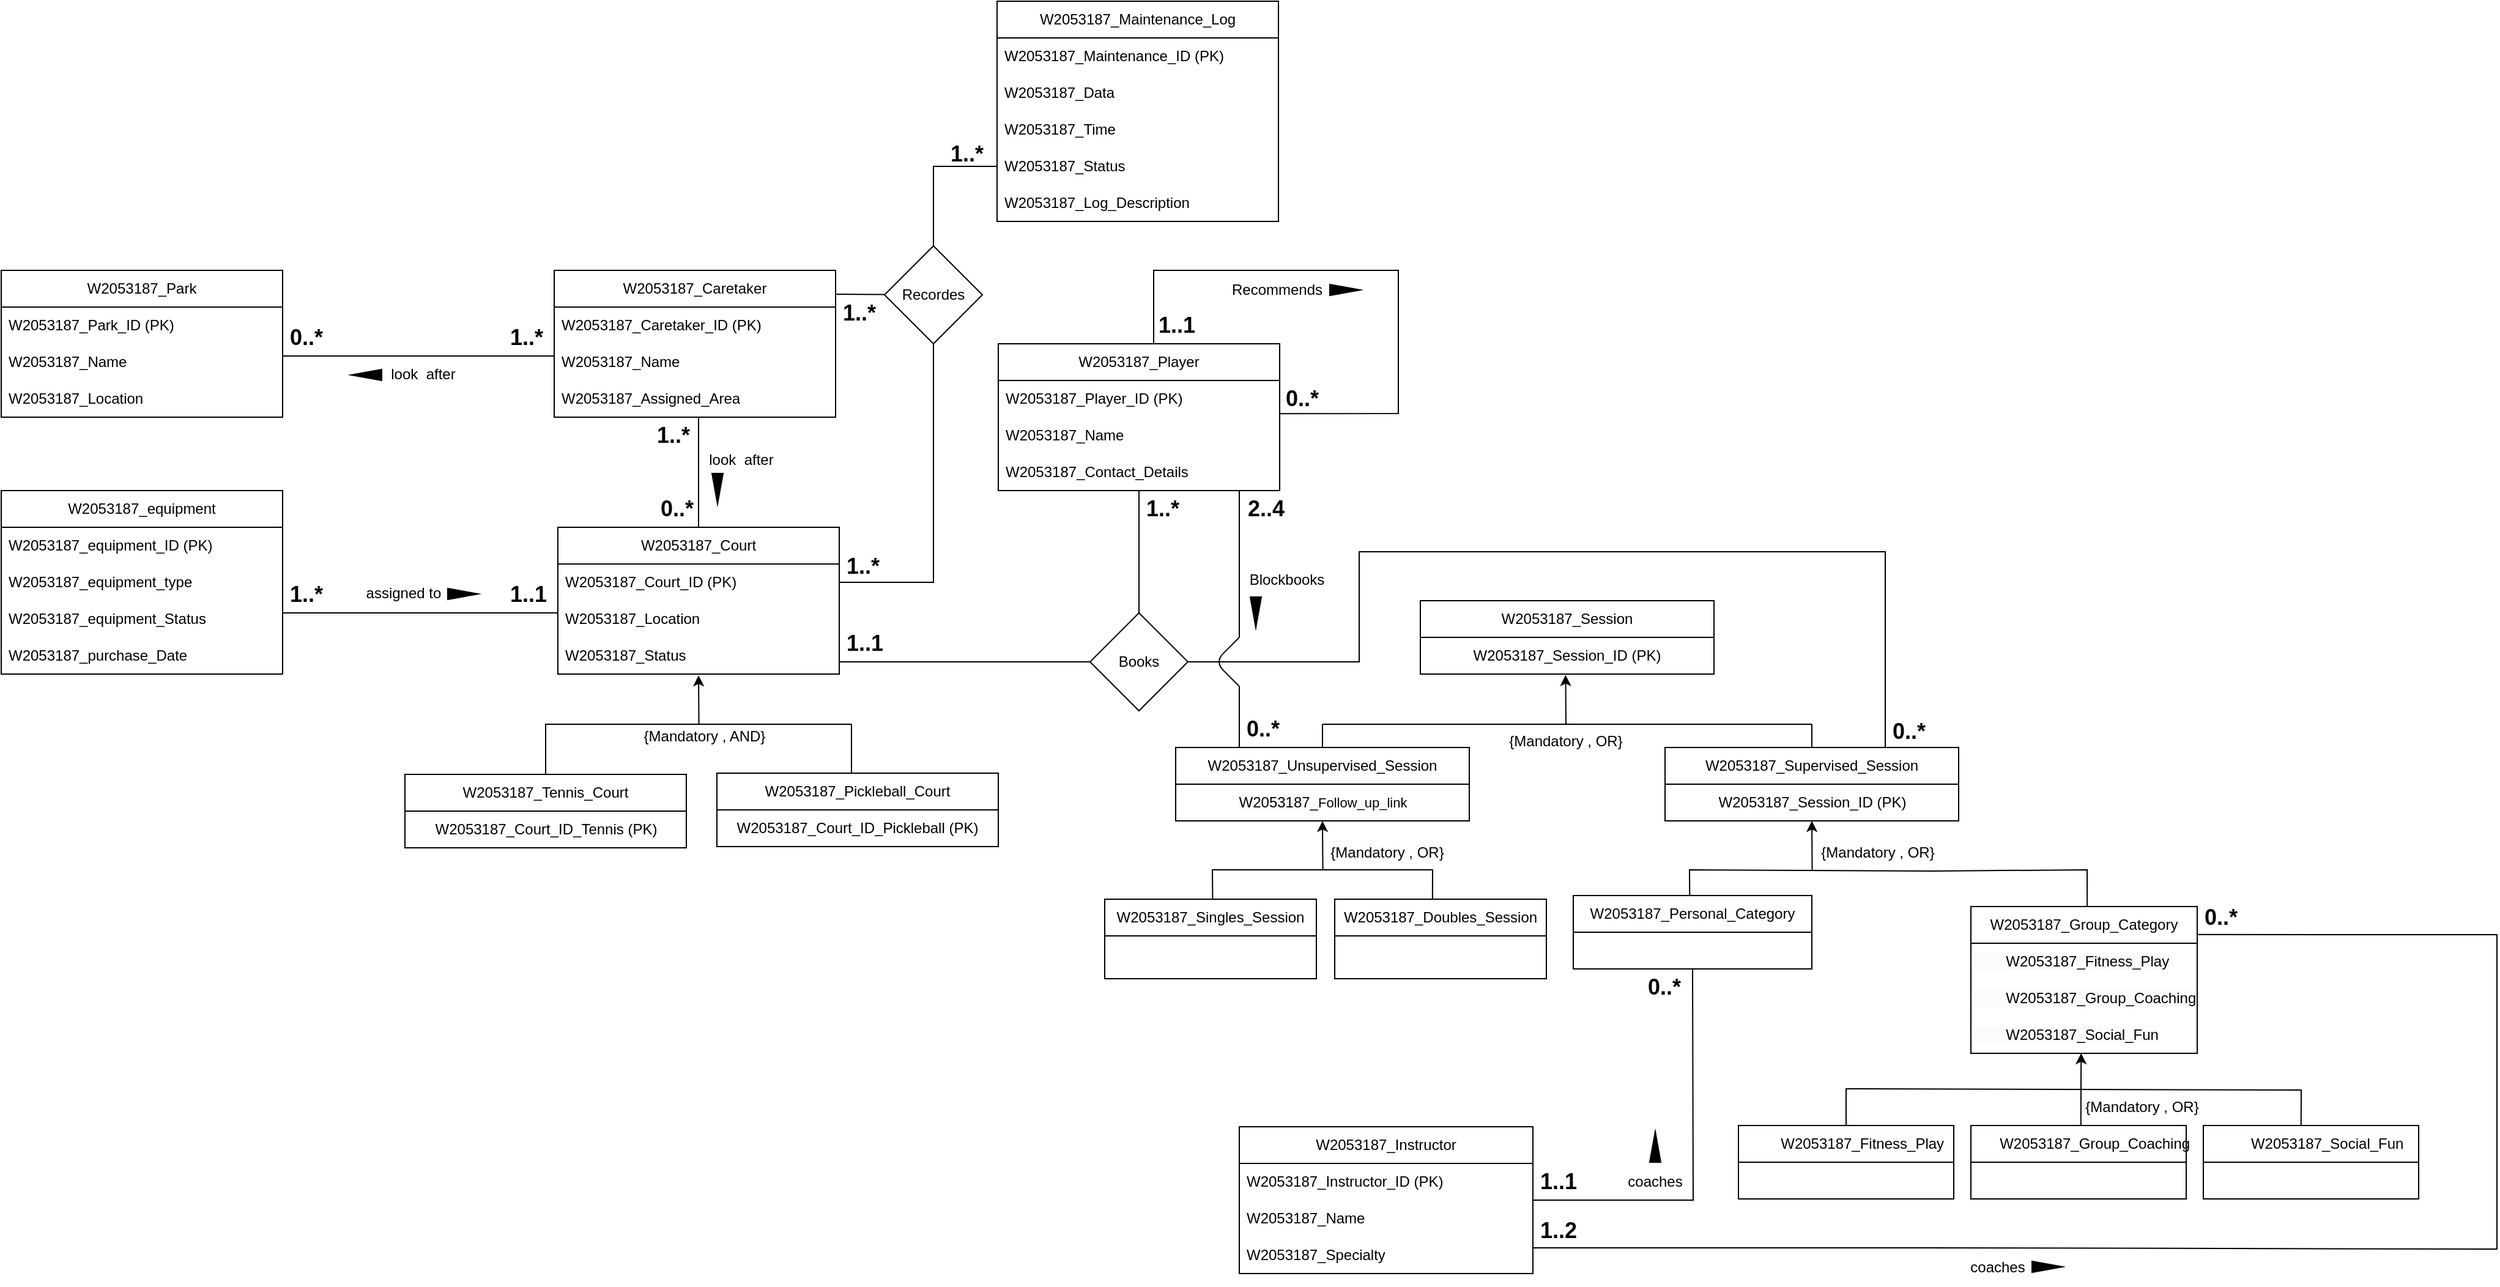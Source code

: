<mxfile version="24.8.3">
  <diagram name="Page-1" id="_AqIk849A-7JuCAGYJIs">
    <mxGraphModel dx="550" dy="743" grid="1" gridSize="10" guides="1" tooltips="1" connect="1" arrows="1" fold="1" page="1" pageScale="1" pageWidth="850" pageHeight="1100" math="0" shadow="0">
      <root>
        <mxCell id="0" />
        <mxCell id="1" parent="0" />
        <mxCell id="FXMqaDl6zVYJmUiDCpna-1" value="W2053187_Session" style="swimlane;fontStyle=0;childLayout=stackLayout;horizontal=1;startSize=30;horizontalStack=0;resizeParent=1;resizeParentMax=0;resizeLast=0;collapsible=1;marginBottom=0;whiteSpace=wrap;html=1;" vertex="1" parent="1">
          <mxGeometry x="2265" y="610" width="240" height="60" as="geometry" />
        </mxCell>
        <mxCell id="FXMqaDl6zVYJmUiDCpna-2" value="W2053187_Session_ID (PK)" style="text;strokeColor=none;fillColor=none;align=center;verticalAlign=middle;spacingLeft=4;spacingRight=4;overflow=hidden;points=[[0,0.5],[1,0.5]];portConstraint=eastwest;rotatable=0;whiteSpace=wrap;html=1;" vertex="1" parent="FXMqaDl6zVYJmUiDCpna-1">
          <mxGeometry y="30" width="240" height="30" as="geometry" />
        </mxCell>
        <mxCell id="FXMqaDl6zVYJmUiDCpna-3" value="W2053187_Unsupervised_Session" style="swimlane;fontStyle=0;childLayout=stackLayout;horizontal=1;startSize=30;horizontalStack=0;resizeParent=1;resizeParentMax=0;resizeLast=0;collapsible=1;marginBottom=0;whiteSpace=wrap;html=1;" vertex="1" parent="1">
          <mxGeometry x="2065" y="730" width="240" height="60" as="geometry" />
        </mxCell>
        <mxCell id="FXMqaDl6zVYJmUiDCpna-4" value="&lt;span style=&quot;font-size: 12px; text-wrap-mode: wrap; background-color: rgb(251, 251, 251);&quot;&gt;W2053187_&lt;/span&gt;Follow_up_link" style="text;html=1;align=center;verticalAlign=middle;resizable=0;points=[];autosize=1;strokeColor=none;fillColor=none;fontFamily=Helvetica;fontSize=11;fontColor=default;labelBackgroundColor=default;" vertex="1" parent="FXMqaDl6zVYJmUiDCpna-3">
          <mxGeometry y="30" width="240" height="30" as="geometry" />
        </mxCell>
        <mxCell id="FXMqaDl6zVYJmUiDCpna-5" value="W2053187_Supervised_Session" style="swimlane;fontStyle=0;childLayout=stackLayout;horizontal=1;startSize=30;horizontalStack=0;resizeParent=1;resizeParentMax=0;resizeLast=0;collapsible=1;marginBottom=0;whiteSpace=wrap;html=1;" vertex="1" parent="1">
          <mxGeometry x="2465" y="730" width="240" height="60" as="geometry" />
        </mxCell>
        <mxCell id="FXMqaDl6zVYJmUiDCpna-6" value="&lt;span style=&quot;text-wrap-mode: wrap;&quot;&gt;W2053187_Session_ID (PK)&lt;/span&gt;" style="text;html=1;align=center;verticalAlign=middle;resizable=0;points=[];autosize=1;strokeColor=none;fillColor=none;" vertex="1" parent="FXMqaDl6zVYJmUiDCpna-5">
          <mxGeometry y="30" width="240" height="30" as="geometry" />
        </mxCell>
        <mxCell id="FXMqaDl6zVYJmUiDCpna-7" value="W2053187_Singles_Session" style="swimlane;fontStyle=0;childLayout=stackLayout;horizontal=1;startSize=30;horizontalStack=0;resizeParent=1;resizeParentMax=0;resizeLast=0;collapsible=1;marginBottom=0;whiteSpace=wrap;html=1;" vertex="1" parent="1">
          <mxGeometry x="2007" y="854" width="173" height="65" as="geometry" />
        </mxCell>
        <mxCell id="FXMqaDl6zVYJmUiDCpna-8" value="W2053187_Personal_Category" style="swimlane;fontStyle=0;childLayout=stackLayout;horizontal=1;startSize=30;horizontalStack=0;resizeParent=1;resizeParentMax=0;resizeLast=0;collapsible=1;marginBottom=0;whiteSpace=wrap;html=1;" vertex="1" parent="1">
          <mxGeometry x="2390" y="851" width="195" height="60" as="geometry" />
        </mxCell>
        <mxCell id="FXMqaDl6zVYJmUiDCpna-9" value="W2053187_Group_Category" style="swimlane;fontStyle=0;childLayout=stackLayout;horizontal=1;startSize=30;horizontalStack=0;resizeParent=1;resizeParentMax=0;resizeLast=0;collapsible=1;marginBottom=0;whiteSpace=wrap;html=1;" vertex="1" parent="1">
          <mxGeometry x="2715" y="860" width="185" height="120" as="geometry" />
        </mxCell>
        <mxCell id="FXMqaDl6zVYJmUiDCpna-10" value="&lt;span style=&quot;font-size: 12px; background-color: rgb(251, 251, 251);&quot;&gt;&lt;span style=&quot;white-space: pre;&quot;&gt;&#x9;&lt;/span&gt;W2053187_Fitness_Play&lt;/span&gt;" style="text;html=1;align=left;verticalAlign=middle;whiteSpace=wrap;rounded=0;fontFamily=Helvetica;fontSize=11;fontColor=default;labelBackgroundColor=default;" vertex="1" parent="FXMqaDl6zVYJmUiDCpna-9">
          <mxGeometry y="30" width="185" height="30" as="geometry" />
        </mxCell>
        <mxCell id="FXMqaDl6zVYJmUiDCpna-11" value="&lt;span style=&quot;font-size: 12px; background-color: rgb(251, 251, 251);&quot;&gt;&lt;span style=&quot;white-space: pre;&quot;&gt;&#x9;&lt;/span&gt;W2053187_Group_Coaching&lt;/span&gt;" style="text;html=1;align=left;verticalAlign=middle;whiteSpace=wrap;rounded=0;fontFamily=Helvetica;fontSize=11;fontColor=default;labelBackgroundColor=default;" vertex="1" parent="FXMqaDl6zVYJmUiDCpna-9">
          <mxGeometry y="60" width="185" height="30" as="geometry" />
        </mxCell>
        <mxCell id="FXMqaDl6zVYJmUiDCpna-12" value="&lt;span style=&quot;font-size: 12px; background-color: rgb(251, 251, 251);&quot;&gt;&lt;span style=&quot;white-space: pre;&quot;&gt;&#x9;&lt;/span&gt;W2053187_Social_Fun&lt;/span&gt;" style="text;html=1;align=left;verticalAlign=middle;whiteSpace=wrap;rounded=0;fontFamily=Helvetica;fontSize=11;fontColor=default;labelBackgroundColor=default;" vertex="1" parent="FXMqaDl6zVYJmUiDCpna-9">
          <mxGeometry y="90" width="185" height="30" as="geometry" />
        </mxCell>
        <mxCell id="FXMqaDl6zVYJmUiDCpna-13" value="" style="endArrow=classic;html=1;rounded=0;entryX=0.512;entryY=0.997;entryDx=0;entryDy=0;entryPerimeter=0;" edge="1" parent="FXMqaDl6zVYJmUiDCpna-9">
          <mxGeometry width="50" height="50" relative="1" as="geometry">
            <mxPoint x="90" y="150" as="sourcePoint" />
            <mxPoint x="90.112" y="119.91" as="targetPoint" />
          </mxGeometry>
        </mxCell>
        <mxCell id="FXMqaDl6zVYJmUiDCpna-14" value="" style="endArrow=classic;html=1;rounded=0;strokeColor=default;align=center;verticalAlign=middle;fontFamily=Helvetica;fontSize=11;fontColor=default;labelBackgroundColor=default;curved=1;entryX=0.503;entryY=1.025;entryDx=0;entryDy=0;entryPerimeter=0;" edge="1" parent="1">
          <mxGeometry width="50" height="50" relative="1" as="geometry">
            <mxPoint x="2384" y="711" as="sourcePoint" />
            <mxPoint x="2383.72" y="670.75" as="targetPoint" />
          </mxGeometry>
        </mxCell>
        <mxCell id="FXMqaDl6zVYJmUiDCpna-15" value="" style="endArrow=none;html=1;rounded=0;strokeColor=default;align=center;verticalAlign=middle;fontFamily=Helvetica;fontSize=11;fontColor=default;labelBackgroundColor=default;curved=1;" edge="1" parent="1">
          <mxGeometry width="50" height="50" relative="1" as="geometry">
            <mxPoint x="2585" y="711" as="sourcePoint" />
            <mxPoint x="2185" y="711" as="targetPoint" />
          </mxGeometry>
        </mxCell>
        <mxCell id="FXMqaDl6zVYJmUiDCpna-16" value="" style="endArrow=none;html=1;rounded=0;strokeColor=default;align=center;verticalAlign=middle;fontFamily=Helvetica;fontSize=11;fontColor=default;labelBackgroundColor=default;curved=1;exitX=0.5;exitY=0;exitDx=0;exitDy=0;" edge="1" parent="1" source="FXMqaDl6zVYJmUiDCpna-3">
          <mxGeometry width="50" height="50" relative="1" as="geometry">
            <mxPoint x="2175" y="711" as="sourcePoint" />
            <mxPoint x="2185" y="711" as="targetPoint" />
          </mxGeometry>
        </mxCell>
        <mxCell id="FXMqaDl6zVYJmUiDCpna-17" value="" style="endArrow=none;html=1;rounded=0;strokeColor=default;align=center;verticalAlign=middle;fontFamily=Helvetica;fontSize=11;fontColor=default;labelBackgroundColor=default;curved=1;exitX=0.5;exitY=0;exitDx=0;exitDy=0;" edge="1" parent="1">
          <mxGeometry width="50" height="50" relative="1" as="geometry">
            <mxPoint x="2585" y="730" as="sourcePoint" />
            <mxPoint x="2585" y="711" as="targetPoint" />
          </mxGeometry>
        </mxCell>
        <mxCell id="FXMqaDl6zVYJmUiDCpna-18" value="" style="endArrow=none;html=1;rounded=0;strokeColor=default;align=center;verticalAlign=middle;fontFamily=Helvetica;fontSize=11;fontColor=default;labelBackgroundColor=default;curved=0;entryX=0.51;entryY=-0.001;entryDx=0;entryDy=0;entryPerimeter=0;exitX=0.462;exitY=0.002;exitDx=0;exitDy=0;exitPerimeter=0;" edge="1" parent="1" source="FXMqaDl6zVYJmUiDCpna-108" target="FXMqaDl6zVYJmUiDCpna-7">
          <mxGeometry width="50" height="50" relative="1" as="geometry">
            <mxPoint x="2275" y="831" as="sourcePoint" />
            <mxPoint x="2095" y="850" as="targetPoint" />
            <Array as="points">
              <mxPoint x="2275" y="830" />
              <mxPoint x="2095" y="830" />
            </Array>
          </mxGeometry>
        </mxCell>
        <mxCell id="FXMqaDl6zVYJmUiDCpna-19" value="" style="endArrow=none;html=1;rounded=0;strokeColor=default;align=center;verticalAlign=middle;fontFamily=Helvetica;fontSize=11;fontColor=default;labelBackgroundColor=default;curved=0;exitX=0.514;exitY=0;exitDx=0;exitDy=0;exitPerimeter=0;" edge="1" parent="1" source="FXMqaDl6zVYJmUiDCpna-9">
          <mxGeometry width="50" height="50" relative="1" as="geometry">
            <mxPoint x="2830" y="831" as="sourcePoint" />
            <mxPoint x="2685" y="831" as="targetPoint" />
            <Array as="points">
              <mxPoint x="2810" y="830" />
            </Array>
          </mxGeometry>
        </mxCell>
        <mxCell id="FXMqaDl6zVYJmUiDCpna-20" value="" style="endArrow=none;html=1;rounded=0;strokeColor=default;align=center;verticalAlign=middle;fontFamily=Helvetica;fontSize=11;fontColor=default;labelBackgroundColor=default;curved=0;entryX=0.488;entryY=0.002;entryDx=0;entryDy=0;entryPerimeter=0;" edge="1" parent="1" target="FXMqaDl6zVYJmUiDCpna-8">
          <mxGeometry width="50" height="50" relative="1" as="geometry">
            <mxPoint x="2685" y="831" as="sourcePoint" />
            <mxPoint x="2485" y="850" as="targetPoint" />
            <Array as="points">
              <mxPoint x="2485" y="830" />
            </Array>
          </mxGeometry>
        </mxCell>
        <mxCell id="FXMqaDl6zVYJmUiDCpna-21" value="W2053187_Instructor" style="swimlane;fontStyle=0;childLayout=stackLayout;horizontal=1;startSize=30;horizontalStack=0;resizeParent=1;resizeParentMax=0;resizeLast=0;collapsible=1;marginBottom=0;whiteSpace=wrap;html=1;" vertex="1" parent="1">
          <mxGeometry x="2117" y="1040" width="240" height="120" as="geometry" />
        </mxCell>
        <mxCell id="FXMqaDl6zVYJmUiDCpna-22" value="W2053187_Instructor_ID (PK)" style="text;strokeColor=none;fillColor=none;align=left;verticalAlign=middle;spacingLeft=4;spacingRight=4;overflow=hidden;points=[[0,0.5],[1,0.5]];portConstraint=eastwest;rotatable=0;whiteSpace=wrap;html=1;" vertex="1" parent="FXMqaDl6zVYJmUiDCpna-21">
          <mxGeometry y="30" width="240" height="30" as="geometry" />
        </mxCell>
        <mxCell id="FXMqaDl6zVYJmUiDCpna-23" value="W2053187_Name" style="text;strokeColor=none;fillColor=none;align=left;verticalAlign=middle;spacingLeft=4;spacingRight=4;overflow=hidden;points=[[0,0.5],[1,0.5]];portConstraint=eastwest;rotatable=0;whiteSpace=wrap;html=1;" vertex="1" parent="FXMqaDl6zVYJmUiDCpna-21">
          <mxGeometry y="60" width="240" height="30" as="geometry" />
        </mxCell>
        <mxCell id="FXMqaDl6zVYJmUiDCpna-24" value="W2053187_Specialty" style="text;strokeColor=none;fillColor=none;align=left;verticalAlign=middle;spacingLeft=4;spacingRight=4;overflow=hidden;points=[[0,0.5],[1,0.5]];portConstraint=eastwest;rotatable=0;whiteSpace=wrap;html=1;" vertex="1" parent="FXMqaDl6zVYJmUiDCpna-21">
          <mxGeometry y="90" width="240" height="30" as="geometry" />
        </mxCell>
        <mxCell id="FXMqaDl6zVYJmUiDCpna-25" value="W2053187_Maintenance_Log" style="swimlane;fontStyle=0;childLayout=stackLayout;horizontal=1;startSize=30;horizontalStack=0;resizeParent=1;resizeParentMax=0;resizeLast=0;collapsible=1;marginBottom=0;whiteSpace=wrap;html=1;" vertex="1" parent="1">
          <mxGeometry x="1919" y="120" width="230" height="180" as="geometry" />
        </mxCell>
        <mxCell id="FXMqaDl6zVYJmUiDCpna-26" value="W2053187_&lt;span style=&quot;text-align: center;&quot;&gt;Maintenance&lt;/span&gt;_ID (PK)" style="text;strokeColor=none;fillColor=none;align=left;verticalAlign=middle;spacingLeft=4;spacingRight=4;overflow=hidden;points=[[0,0.5],[1,0.5]];portConstraint=eastwest;rotatable=0;whiteSpace=wrap;html=1;" vertex="1" parent="FXMqaDl6zVYJmUiDCpna-25">
          <mxGeometry y="30" width="230" height="30" as="geometry" />
        </mxCell>
        <mxCell id="FXMqaDl6zVYJmUiDCpna-27" value="W2053187_Data" style="text;strokeColor=none;fillColor=none;align=left;verticalAlign=middle;spacingLeft=4;spacingRight=4;overflow=hidden;points=[[0,0.5],[1,0.5]];portConstraint=eastwest;rotatable=0;whiteSpace=wrap;html=1;" vertex="1" parent="FXMqaDl6zVYJmUiDCpna-25">
          <mxGeometry y="60" width="230" height="30" as="geometry" />
        </mxCell>
        <mxCell id="FXMqaDl6zVYJmUiDCpna-28" value="W2053187_Time" style="text;strokeColor=none;fillColor=none;align=left;verticalAlign=middle;spacingLeft=4;spacingRight=4;overflow=hidden;points=[[0,0.5],[1,0.5]];portConstraint=eastwest;rotatable=0;whiteSpace=wrap;html=1;" vertex="1" parent="FXMqaDl6zVYJmUiDCpna-25">
          <mxGeometry y="90" width="230" height="30" as="geometry" />
        </mxCell>
        <mxCell id="FXMqaDl6zVYJmUiDCpna-29" value="W2053187_Status" style="text;strokeColor=none;fillColor=none;align=left;verticalAlign=middle;spacingLeft=4;spacingRight=4;overflow=hidden;points=[[0,0.5],[1,0.5]];portConstraint=eastwest;rotatable=0;whiteSpace=wrap;html=1;" vertex="1" parent="FXMqaDl6zVYJmUiDCpna-25">
          <mxGeometry y="120" width="230" height="30" as="geometry" />
        </mxCell>
        <mxCell id="FXMqaDl6zVYJmUiDCpna-30" value="W2053187_Log_Description" style="text;strokeColor=none;fillColor=none;align=left;verticalAlign=middle;spacingLeft=4;spacingRight=4;overflow=hidden;points=[[0,0.5],[1,0.5]];portConstraint=eastwest;rotatable=0;whiteSpace=wrap;html=1;" vertex="1" parent="FXMqaDl6zVYJmUiDCpna-25">
          <mxGeometry y="150" width="230" height="30" as="geometry" />
        </mxCell>
        <mxCell id="FXMqaDl6zVYJmUiDCpna-31" value="W2053187_Court" style="swimlane;fontStyle=0;childLayout=stackLayout;horizontal=1;startSize=30;horizontalStack=0;resizeParent=1;resizeParentMax=0;resizeLast=0;collapsible=1;marginBottom=0;whiteSpace=wrap;html=1;" vertex="1" parent="1">
          <mxGeometry x="1560" y="550" width="230" height="120" as="geometry" />
        </mxCell>
        <mxCell id="FXMqaDl6zVYJmUiDCpna-32" value="W2053187_Court_ID (PK)" style="text;strokeColor=none;fillColor=none;align=left;verticalAlign=middle;spacingLeft=4;spacingRight=4;overflow=hidden;points=[[0,0.5],[1,0.5]];portConstraint=eastwest;rotatable=0;whiteSpace=wrap;html=1;" vertex="1" parent="FXMqaDl6zVYJmUiDCpna-31">
          <mxGeometry y="30" width="230" height="30" as="geometry" />
        </mxCell>
        <mxCell id="FXMqaDl6zVYJmUiDCpna-33" value="W2053187_Location" style="text;strokeColor=none;fillColor=none;align=left;verticalAlign=middle;spacingLeft=4;spacingRight=4;overflow=hidden;points=[[0,0.5],[1,0.5]];portConstraint=eastwest;rotatable=0;whiteSpace=wrap;html=1;" vertex="1" parent="FXMqaDl6zVYJmUiDCpna-31">
          <mxGeometry y="60" width="230" height="30" as="geometry" />
        </mxCell>
        <mxCell id="FXMqaDl6zVYJmUiDCpna-34" value="W2053187_Status" style="text;strokeColor=none;fillColor=none;align=left;verticalAlign=middle;spacingLeft=4;spacingRight=4;overflow=hidden;points=[[0,0.5],[1,0.5]];portConstraint=eastwest;rotatable=0;whiteSpace=wrap;html=1;" vertex="1" parent="FXMqaDl6zVYJmUiDCpna-31">
          <mxGeometry y="90" width="230" height="30" as="geometry" />
        </mxCell>
        <mxCell id="FXMqaDl6zVYJmUiDCpna-35" value="W2053187_Player" style="swimlane;fontStyle=0;childLayout=stackLayout;horizontal=1;startSize=30;horizontalStack=0;resizeParent=1;resizeParentMax=0;resizeLast=0;collapsible=1;marginBottom=0;whiteSpace=wrap;html=1;" vertex="1" parent="1">
          <mxGeometry x="1920" y="400" width="230" height="120" as="geometry" />
        </mxCell>
        <mxCell id="FXMqaDl6zVYJmUiDCpna-36" value="&lt;div style=&quot;text-align: center;&quot;&gt;&lt;span style=&quot;background-color: initial;&quot;&gt;W2053187_Player&lt;/span&gt;&lt;span style=&quot;background-color: initial;&quot;&gt;_ID (PK)&lt;/span&gt;&lt;/div&gt;" style="text;strokeColor=none;fillColor=none;align=left;verticalAlign=middle;spacingLeft=4;spacingRight=4;overflow=hidden;points=[[0,0.5],[1,0.5]];portConstraint=eastwest;rotatable=0;whiteSpace=wrap;html=1;" vertex="1" parent="FXMqaDl6zVYJmUiDCpna-35">
          <mxGeometry y="30" width="230" height="30" as="geometry" />
        </mxCell>
        <mxCell id="FXMqaDl6zVYJmUiDCpna-37" value="W2053187_Name" style="text;strokeColor=none;fillColor=none;align=left;verticalAlign=middle;spacingLeft=4;spacingRight=4;overflow=hidden;points=[[0,0.5],[1,0.5]];portConstraint=eastwest;rotatable=0;whiteSpace=wrap;html=1;" vertex="1" parent="FXMqaDl6zVYJmUiDCpna-35">
          <mxGeometry y="60" width="230" height="30" as="geometry" />
        </mxCell>
        <mxCell id="FXMqaDl6zVYJmUiDCpna-38" value="W2053187_Contact_Details" style="text;strokeColor=none;fillColor=none;align=left;verticalAlign=middle;spacingLeft=4;spacingRight=4;overflow=hidden;points=[[0,0.5],[1,0.5]];portConstraint=eastwest;rotatable=0;whiteSpace=wrap;html=1;" vertex="1" parent="FXMqaDl6zVYJmUiDCpna-35">
          <mxGeometry y="90" width="230" height="30" as="geometry" />
        </mxCell>
        <mxCell id="FXMqaDl6zVYJmUiDCpna-39" value="W2053187_Park" style="swimlane;fontStyle=0;childLayout=stackLayout;horizontal=1;startSize=30;horizontalStack=0;resizeParent=1;resizeParentMax=0;resizeLast=0;collapsible=1;marginBottom=0;whiteSpace=wrap;html=1;" vertex="1" parent="1">
          <mxGeometry x="1105" y="340" width="230" height="120" as="geometry" />
        </mxCell>
        <mxCell id="FXMqaDl6zVYJmUiDCpna-40" value="&lt;div style=&quot;text-align: center;&quot;&gt;&lt;span style=&quot;background-color: initial;&quot;&gt;W2053187_Park&lt;/span&gt;&lt;span style=&quot;background-color: initial;&quot;&gt;_ID (PK)&lt;/span&gt;&lt;/div&gt;" style="text;strokeColor=none;fillColor=none;align=left;verticalAlign=middle;spacingLeft=4;spacingRight=4;overflow=hidden;points=[[0,0.5],[1,0.5]];portConstraint=eastwest;rotatable=0;whiteSpace=wrap;html=1;" vertex="1" parent="FXMqaDl6zVYJmUiDCpna-39">
          <mxGeometry y="30" width="230" height="30" as="geometry" />
        </mxCell>
        <mxCell id="FXMqaDl6zVYJmUiDCpna-41" value="W2053187_Name" style="text;strokeColor=none;fillColor=none;align=left;verticalAlign=middle;spacingLeft=4;spacingRight=4;overflow=hidden;points=[[0,0.5],[1,0.5]];portConstraint=eastwest;rotatable=0;whiteSpace=wrap;html=1;" vertex="1" parent="FXMqaDl6zVYJmUiDCpna-39">
          <mxGeometry y="60" width="230" height="30" as="geometry" />
        </mxCell>
        <mxCell id="FXMqaDl6zVYJmUiDCpna-42" value="W2053187_Location" style="text;strokeColor=none;fillColor=none;align=left;verticalAlign=middle;spacingLeft=4;spacingRight=4;overflow=hidden;points=[[0,0.5],[1,0.5]];portConstraint=eastwest;rotatable=0;whiteSpace=wrap;html=1;" vertex="1" parent="FXMqaDl6zVYJmUiDCpna-39">
          <mxGeometry y="90" width="230" height="30" as="geometry" />
        </mxCell>
        <mxCell id="FXMqaDl6zVYJmUiDCpna-43" value="W2053187_Caretaker" style="swimlane;fontStyle=0;childLayout=stackLayout;horizontal=1;startSize=30;horizontalStack=0;resizeParent=1;resizeParentMax=0;resizeLast=0;collapsible=1;marginBottom=0;whiteSpace=wrap;html=1;" vertex="1" parent="1">
          <mxGeometry x="1557" y="340" width="230" height="120" as="geometry" />
        </mxCell>
        <mxCell id="FXMqaDl6zVYJmUiDCpna-44" value="&lt;div style=&quot;text-align: center;&quot;&gt;&lt;span style=&quot;background-color: initial;&quot;&gt;W2053187_Caretaker&lt;/span&gt;&lt;span style=&quot;background-color: initial;&quot;&gt;_ID (PK)&lt;/span&gt;&lt;/div&gt;" style="text;strokeColor=none;fillColor=none;align=left;verticalAlign=middle;spacingLeft=4;spacingRight=4;overflow=hidden;points=[[0,0.5],[1,0.5]];portConstraint=eastwest;rotatable=0;whiteSpace=wrap;html=1;" vertex="1" parent="FXMqaDl6zVYJmUiDCpna-43">
          <mxGeometry y="30" width="230" height="30" as="geometry" />
        </mxCell>
        <mxCell id="FXMqaDl6zVYJmUiDCpna-45" value="W2053187_Name" style="text;strokeColor=none;fillColor=none;align=left;verticalAlign=middle;spacingLeft=4;spacingRight=4;overflow=hidden;points=[[0,0.5],[1,0.5]];portConstraint=eastwest;rotatable=0;whiteSpace=wrap;html=1;" vertex="1" parent="FXMqaDl6zVYJmUiDCpna-43">
          <mxGeometry y="60" width="230" height="30" as="geometry" />
        </mxCell>
        <mxCell id="FXMqaDl6zVYJmUiDCpna-46" value="W2053187_Assigned_Area" style="text;strokeColor=none;fillColor=none;align=left;verticalAlign=middle;spacingLeft=4;spacingRight=4;overflow=hidden;points=[[0,0.5],[1,0.5]];portConstraint=eastwest;rotatable=0;whiteSpace=wrap;html=1;" vertex="1" parent="FXMqaDl6zVYJmUiDCpna-43">
          <mxGeometry y="90" width="230" height="30" as="geometry" />
        </mxCell>
        <mxCell id="FXMqaDl6zVYJmUiDCpna-47" value="W2053187_Tennis_Court" style="swimlane;fontStyle=0;childLayout=stackLayout;horizontal=1;startSize=30;horizontalStack=0;resizeParent=1;resizeParentMax=0;resizeLast=0;collapsible=1;marginBottom=0;whiteSpace=wrap;html=1;" vertex="1" parent="1">
          <mxGeometry x="1435" y="752" width="230" height="60" as="geometry" />
        </mxCell>
        <mxCell id="FXMqaDl6zVYJmUiDCpna-119" value="&lt;span style=&quot;text-align: left; text-wrap-mode: wrap;&quot;&gt;W2053187_Court_ID_Tennis (PK)&lt;/span&gt;" style="text;html=1;align=center;verticalAlign=middle;resizable=0;points=[];autosize=1;strokeColor=none;fillColor=none;" vertex="1" parent="FXMqaDl6zVYJmUiDCpna-47">
          <mxGeometry y="30" width="230" height="30" as="geometry" />
        </mxCell>
        <mxCell id="FXMqaDl6zVYJmUiDCpna-48" value="W2053187_Pickleball_Court" style="swimlane;fontStyle=0;childLayout=stackLayout;horizontal=1;startSize=30;horizontalStack=0;resizeParent=1;resizeParentMax=0;resizeLast=0;collapsible=1;marginBottom=0;whiteSpace=wrap;html=1;" vertex="1" parent="1">
          <mxGeometry x="1690" y="751" width="230" height="60" as="geometry" />
        </mxCell>
        <mxCell id="FXMqaDl6zVYJmUiDCpna-121" value="&lt;span style=&quot;text-align: left;&quot;&gt;W2053187_Court_ID_&lt;/span&gt;Pickleball&lt;span style=&quot;text-align: left;&quot;&gt;&amp;nbsp;(PK)&lt;/span&gt;" style="text;html=1;align=center;verticalAlign=middle;whiteSpace=wrap;rounded=0;" vertex="1" parent="FXMqaDl6zVYJmUiDCpna-48">
          <mxGeometry y="30" width="230" height="30" as="geometry" />
        </mxCell>
        <mxCell id="FXMqaDl6zVYJmUiDCpna-49" value="" style="endArrow=classic;html=1;rounded=0;strokeColor=default;align=center;verticalAlign=middle;fontFamily=Helvetica;fontSize=11;fontColor=default;labelBackgroundColor=default;curved=1;entryX=0.503;entryY=1.025;entryDx=0;entryDy=0;entryPerimeter=0;" edge="1" parent="1">
          <mxGeometry width="50" height="50" relative="1" as="geometry">
            <mxPoint x="1675.28" y="711.25" as="sourcePoint" />
            <mxPoint x="1675" y="671" as="targetPoint" />
          </mxGeometry>
        </mxCell>
        <mxCell id="FXMqaDl6zVYJmUiDCpna-50" value="" style="endArrow=none;html=1;rounded=0;strokeColor=default;align=center;verticalAlign=middle;fontFamily=Helvetica;fontSize=11;fontColor=default;labelBackgroundColor=default;curved=1;entryX=0.5;entryY=1;entryDx=0;entryDy=0;" edge="1" parent="1">
          <mxGeometry width="50" height="50" relative="1" as="geometry">
            <mxPoint x="1550" y="751.5" as="sourcePoint" />
            <mxPoint x="1550" y="710.5" as="targetPoint" />
          </mxGeometry>
        </mxCell>
        <mxCell id="FXMqaDl6zVYJmUiDCpna-51" value="" style="endArrow=none;html=1;rounded=0;strokeColor=default;align=center;verticalAlign=middle;fontFamily=Helvetica;fontSize=11;fontColor=default;labelBackgroundColor=default;curved=1;" edge="1" parent="1">
          <mxGeometry width="50" height="50" relative="1" as="geometry">
            <mxPoint x="1800" y="751" as="sourcePoint" />
            <mxPoint x="1800" y="711" as="targetPoint" />
          </mxGeometry>
        </mxCell>
        <mxCell id="FXMqaDl6zVYJmUiDCpna-52" value="" style="endArrow=none;html=1;rounded=0;strokeColor=default;align=center;verticalAlign=middle;fontFamily=Helvetica;fontSize=11;fontColor=default;labelBackgroundColor=default;curved=1;" edge="1" parent="1">
          <mxGeometry width="50" height="50" relative="1" as="geometry">
            <mxPoint x="1800" y="711" as="sourcePoint" />
            <mxPoint x="1550" y="711" as="targetPoint" />
          </mxGeometry>
        </mxCell>
        <mxCell id="FXMqaDl6zVYJmUiDCpna-53" value="" style="endArrow=none;html=1;rounded=0;" edge="1" parent="1">
          <mxGeometry width="50" height="50" relative="1" as="geometry">
            <mxPoint x="1335" y="410" as="sourcePoint" />
            <mxPoint x="1557" y="410" as="targetPoint" />
            <Array as="points">
              <mxPoint x="1375" y="410" />
            </Array>
          </mxGeometry>
        </mxCell>
        <mxCell id="FXMqaDl6zVYJmUiDCpna-54" value="" style="endArrow=none;html=1;rounded=0;entryX=0.513;entryY=1.007;entryDx=0;entryDy=0;exitX=0.5;exitY=0;exitDx=0;exitDy=0;entryPerimeter=0;" edge="1" parent="1" source="FXMqaDl6zVYJmUiDCpna-31" target="FXMqaDl6zVYJmUiDCpna-46">
          <mxGeometry width="50" height="50" relative="1" as="geometry">
            <mxPoint x="1385" y="560" as="sourcePoint" />
            <mxPoint x="1567" y="425" as="targetPoint" />
          </mxGeometry>
        </mxCell>
        <mxCell id="FXMqaDl6zVYJmUiDCpna-55" value="" style="endArrow=none;html=1;rounded=0;exitX=1;exitY=0.5;exitDx=0;exitDy=0;entryX=0.75;entryY=0;entryDx=0;entryDy=0;" edge="1" parent="1" target="FXMqaDl6zVYJmUiDCpna-5">
          <mxGeometry width="50" height="50" relative="1" as="geometry">
            <mxPoint x="1790" y="660" as="sourcePoint" />
            <mxPoint x="2395" y="570" as="targetPoint" />
            <Array as="points">
              <mxPoint x="2215" y="660" />
              <mxPoint x="2215" y="570" />
              <mxPoint x="2645" y="570" />
            </Array>
          </mxGeometry>
        </mxCell>
        <mxCell id="FXMqaDl6zVYJmUiDCpna-56" value="" style="endArrow=none;html=1;rounded=0;" edge="1" parent="1">
          <mxGeometry width="50" height="50" relative="1" as="geometry">
            <mxPoint x="2035" y="660" as="sourcePoint" />
            <mxPoint x="2035" y="520" as="targetPoint" />
          </mxGeometry>
        </mxCell>
        <mxCell id="FXMqaDl6zVYJmUiDCpna-57" value="" style="endArrow=none;html=1;rounded=0;entryX=0;entryY=0.5;entryDx=0;entryDy=0;exitX=1;exitY=0.5;exitDx=0;exitDy=0;" edge="1" parent="1" source="FXMqaDl6zVYJmUiDCpna-32" target="FXMqaDl6zVYJmUiDCpna-29">
          <mxGeometry width="50" height="50" relative="1" as="geometry">
            <mxPoint x="1867" y="579" as="sourcePoint" />
            <mxPoint x="1867" y="260" as="targetPoint" />
            <Array as="points">
              <mxPoint x="1867" y="595" />
              <mxPoint x="1867" y="255" />
            </Array>
          </mxGeometry>
        </mxCell>
        <mxCell id="FXMqaDl6zVYJmUiDCpna-58" value="" style="endArrow=none;html=1;rounded=0;exitX=1.003;exitY=0.162;exitDx=0;exitDy=0;exitPerimeter=0;" edge="1" parent="1" source="FXMqaDl6zVYJmUiDCpna-43" target="FXMqaDl6zVYJmUiDCpna-65">
          <mxGeometry width="50" height="50" relative="1" as="geometry">
            <mxPoint x="1787.62" y="408.52" as="sourcePoint" />
            <mxPoint x="1859" y="450" as="targetPoint" />
          </mxGeometry>
        </mxCell>
        <mxCell id="FXMqaDl6zVYJmUiDCpna-59" value="" style="endArrow=none;html=1;rounded=0;entryX=0.5;entryY=1;entryDx=0;entryDy=0;" edge="1" parent="1">
          <mxGeometry width="50" height="50" relative="1" as="geometry">
            <mxPoint x="2357" y="1100" as="sourcePoint" />
            <mxPoint x="2487.5" y="911" as="targetPoint" />
            <Array as="points">
              <mxPoint x="2488" y="1100" />
            </Array>
          </mxGeometry>
        </mxCell>
        <mxCell id="FXMqaDl6zVYJmUiDCpna-60" value="" style="endArrow=none;html=1;rounded=0;entryX=1.003;entryY=0.191;entryDx=0;entryDy=0;entryPerimeter=0;" edge="1" parent="1" target="FXMqaDl6zVYJmUiDCpna-9">
          <mxGeometry width="50" height="50" relative="1" as="geometry">
            <mxPoint x="2357" y="1139" as="sourcePoint" />
            <mxPoint x="2985" y="880" as="targetPoint" />
            <Array as="points">
              <mxPoint x="2682" y="1139" />
              <mxPoint x="3145" y="1140" />
              <mxPoint x="3145" y="883" />
            </Array>
          </mxGeometry>
        </mxCell>
        <mxCell id="FXMqaDl6zVYJmUiDCpna-61" value="" style="endArrow=none;html=1;rounded=0;" edge="1" parent="1">
          <mxGeometry width="50" height="50" relative="1" as="geometry">
            <mxPoint x="2117" y="640" as="sourcePoint" />
            <mxPoint x="2117" y="520" as="targetPoint" />
          </mxGeometry>
        </mxCell>
        <mxCell id="FXMqaDl6zVYJmUiDCpna-62" value="" style="endArrow=none;html=1;rounded=1;curved=0;" edge="1" parent="1">
          <mxGeometry width="50" height="50" relative="1" as="geometry">
            <mxPoint x="2117" y="680" as="sourcePoint" />
            <mxPoint x="2117" y="640" as="targetPoint" />
            <Array as="points">
              <mxPoint x="2097" y="660" />
            </Array>
          </mxGeometry>
        </mxCell>
        <mxCell id="FXMqaDl6zVYJmUiDCpna-63" value="" style="endArrow=none;html=1;rounded=0;" edge="1" parent="1">
          <mxGeometry width="50" height="50" relative="1" as="geometry">
            <mxPoint x="2117" y="730" as="sourcePoint" />
            <mxPoint x="2117" y="680" as="targetPoint" />
          </mxGeometry>
        </mxCell>
        <mxCell id="FXMqaDl6zVYJmUiDCpna-64" value="" style="endArrow=none;html=1;rounded=0;entryX=1;entryY=0.905;entryDx=0;entryDy=0;entryPerimeter=0;" edge="1" parent="1" target="FXMqaDl6zVYJmUiDCpna-36">
          <mxGeometry width="50" height="50" relative="1" as="geometry">
            <mxPoint x="2047" y="400" as="sourcePoint" />
            <mxPoint x="2217" y="440" as="targetPoint" />
            <Array as="points">
              <mxPoint x="2047" y="340" />
              <mxPoint x="2247" y="340" />
              <mxPoint x="2247" y="457" />
            </Array>
          </mxGeometry>
        </mxCell>
        <mxCell id="FXMqaDl6zVYJmUiDCpna-65" value="Recordes" style="rhombus;whiteSpace=wrap;html=1;" vertex="1" parent="1">
          <mxGeometry x="1827" y="320" width="80" height="80" as="geometry" />
        </mxCell>
        <mxCell id="FXMqaDl6zVYJmUiDCpna-66" value="Books" style="rhombus;whiteSpace=wrap;html=1;" vertex="1" parent="1">
          <mxGeometry x="1995" y="620" width="80" height="80" as="geometry" />
        </mxCell>
        <mxCell id="FXMqaDl6zVYJmUiDCpna-67" value="look&amp;nbsp; after" style="text;html=1;align=center;verticalAlign=middle;whiteSpace=wrap;rounded=0;" vertex="1" parent="1">
          <mxGeometry x="1415" y="410" width="70" height="30" as="geometry" />
        </mxCell>
        <mxCell id="FXMqaDl6zVYJmUiDCpna-68" value="look&amp;nbsp; after" style="text;html=1;align=center;verticalAlign=middle;whiteSpace=wrap;rounded=0;" vertex="1" parent="1">
          <mxGeometry x="1675" y="480" width="70" height="30" as="geometry" />
        </mxCell>
        <mxCell id="FXMqaDl6zVYJmUiDCpna-69" value="Recommends" style="text;strokeColor=none;fillColor=none;align=left;verticalAlign=middle;spacingLeft=4;spacingRight=4;overflow=hidden;points=[[0,0.5],[1,0.5]];portConstraint=eastwest;rotatable=0;whiteSpace=wrap;html=1;" vertex="1" parent="1">
          <mxGeometry x="2105" y="341" width="84" height="30" as="geometry" />
        </mxCell>
        <mxCell id="FXMqaDl6zVYJmUiDCpna-70" value="Blockbooks" style="text;html=1;align=center;verticalAlign=middle;whiteSpace=wrap;rounded=0;" vertex="1" parent="1">
          <mxGeometry x="2121" y="578" width="70" height="30" as="geometry" />
        </mxCell>
        <mxCell id="FXMqaDl6zVYJmUiDCpna-71" value="coaches" style="text;html=1;align=center;verticalAlign=middle;whiteSpace=wrap;rounded=0;" vertex="1" parent="1">
          <mxGeometry x="2425" y="1070" width="64" height="30" as="geometry" />
        </mxCell>
        <mxCell id="FXMqaDl6zVYJmUiDCpna-72" value="coaches" style="text;html=1;align=center;verticalAlign=middle;whiteSpace=wrap;rounded=0;" vertex="1" parent="1">
          <mxGeometry x="2705" y="1140" width="64" height="30" as="geometry" />
        </mxCell>
        <mxCell id="FXMqaDl6zVYJmUiDCpna-73" value="{Mandatory , AND}" style="text;html=1;align=center;verticalAlign=middle;whiteSpace=wrap;rounded=0;" vertex="1" parent="1">
          <mxGeometry x="1625" y="706" width="110" height="30" as="geometry" />
        </mxCell>
        <mxCell id="FXMqaDl6zVYJmUiDCpna-74" value="{Mandatory , OR}" style="text;html=1;align=center;verticalAlign=middle;whiteSpace=wrap;rounded=0;" vertex="1" parent="1">
          <mxGeometry x="2329" y="710" width="110" height="30" as="geometry" />
        </mxCell>
        <mxCell id="FXMqaDl6zVYJmUiDCpna-75" value="{Mandatory , OR}" style="text;html=1;align=center;verticalAlign=middle;whiteSpace=wrap;rounded=0;" vertex="1" parent="1">
          <mxGeometry x="2584" y="801" width="110" height="30" as="geometry" />
        </mxCell>
        <mxCell id="FXMqaDl6zVYJmUiDCpna-76" value="{Mandatory , OR}" style="text;html=1;align=center;verticalAlign=middle;whiteSpace=wrap;rounded=0;" vertex="1" parent="1">
          <mxGeometry x="2183" y="801" width="110" height="30" as="geometry" />
        </mxCell>
        <mxCell id="FXMqaDl6zVYJmUiDCpna-77" value="" style="triangle;whiteSpace=wrap;html=1;rotation=90;fillColor=#000000;" vertex="1" parent="1">
          <mxGeometry x="1678" y="514" width="25" height="9" as="geometry" />
        </mxCell>
        <mxCell id="FXMqaDl6zVYJmUiDCpna-78" value="" style="triangle;whiteSpace=wrap;html=1;rotation=90;fillColor=#000000;" vertex="1" parent="1">
          <mxGeometry x="2118" y="615" width="25" height="9" as="geometry" />
        </mxCell>
        <mxCell id="FXMqaDl6zVYJmUiDCpna-79" value="" style="triangle;whiteSpace=wrap;html=1;rotation=-90;fillColor=#000000;" vertex="1" parent="1">
          <mxGeometry x="2444.5" y="1052" width="25" height="9" as="geometry" />
        </mxCell>
        <mxCell id="FXMqaDl6zVYJmUiDCpna-80" value="" style="triangle;whiteSpace=wrap;html=1;rotation=0;fillColor=#000000;" vertex="1" parent="1">
          <mxGeometry x="2765" y="1150" width="25" height="9" as="geometry" />
        </mxCell>
        <mxCell id="FXMqaDl6zVYJmUiDCpna-81" value="" style="triangle;whiteSpace=wrap;html=1;rotation=-180;fillColor=#000000;" vertex="1" parent="1">
          <mxGeometry x="1391" y="421" width="25" height="9" as="geometry" />
        </mxCell>
        <mxCell id="FXMqaDl6zVYJmUiDCpna-82" value="&lt;b&gt;&lt;font style=&quot;font-size: 18px;&quot;&gt;1..*&lt;/font&gt;&lt;/b&gt;" style="text;strokeColor=none;fillColor=none;align=left;verticalAlign=middle;spacingLeft=4;spacingRight=4;overflow=hidden;points=[[0,0.5],[1,0.5]];portConstraint=eastwest;rotatable=0;whiteSpace=wrap;html=1;" vertex="1" parent="1">
          <mxGeometry x="1515" y="380" width="50" height="30" as="geometry" />
        </mxCell>
        <mxCell id="FXMqaDl6zVYJmUiDCpna-83" value="&lt;b&gt;&lt;font style=&quot;font-size: 18px;&quot;&gt;0..*&lt;/font&gt;&lt;/b&gt;" style="text;strokeColor=none;fillColor=none;align=left;verticalAlign=middle;spacingLeft=4;spacingRight=4;overflow=hidden;points=[[0,0.5],[1,0.5]];portConstraint=eastwest;rotatable=0;whiteSpace=wrap;html=1;" vertex="1" parent="1">
          <mxGeometry x="1335" y="380" width="50" height="30" as="geometry" />
        </mxCell>
        <mxCell id="FXMqaDl6zVYJmUiDCpna-84" value="&lt;b&gt;&lt;font style=&quot;font-size: 18px;&quot;&gt;1..*&lt;/font&gt;&lt;/b&gt;" style="text;strokeColor=none;fillColor=none;align=left;verticalAlign=middle;spacingLeft=4;spacingRight=4;overflow=hidden;points=[[0,0.5],[1,0.5]];portConstraint=eastwest;rotatable=0;whiteSpace=wrap;html=1;" vertex="1" parent="1">
          <mxGeometry x="1635" y="460" width="50" height="30" as="geometry" />
        </mxCell>
        <mxCell id="FXMqaDl6zVYJmUiDCpna-85" value="&lt;b&gt;&lt;font style=&quot;font-size: 18px;&quot;&gt;0..*&lt;/font&gt;&lt;/b&gt;" style="text;strokeColor=none;fillColor=none;align=left;verticalAlign=middle;spacingLeft=4;spacingRight=4;overflow=hidden;points=[[0,0.5],[1,0.5]];portConstraint=eastwest;rotatable=0;whiteSpace=wrap;html=1;" vertex="1" parent="1">
          <mxGeometry x="1638" y="520" width="50" height="30" as="geometry" />
        </mxCell>
        <mxCell id="FXMqaDl6zVYJmUiDCpna-86" value="&lt;b&gt;&lt;font style=&quot;font-size: 18px;&quot;&gt;1..*&lt;/font&gt;&lt;/b&gt;" style="text;strokeColor=none;fillColor=none;align=left;verticalAlign=middle;spacingLeft=4;spacingRight=4;overflow=hidden;points=[[0,0.5],[1,0.5]];portConstraint=eastwest;rotatable=0;whiteSpace=wrap;html=1;" vertex="1" parent="1">
          <mxGeometry x="1790" y="567" width="50" height="30" as="geometry" />
        </mxCell>
        <mxCell id="FXMqaDl6zVYJmUiDCpna-87" value="&lt;b&gt;&lt;font style=&quot;font-size: 18px;&quot;&gt;1..*&lt;/font&gt;&lt;/b&gt;" style="text;strokeColor=none;fillColor=none;align=left;verticalAlign=middle;spacingLeft=4;spacingRight=4;overflow=hidden;points=[[0,0.5],[1,0.5]];portConstraint=eastwest;rotatable=0;whiteSpace=wrap;html=1;" vertex="1" parent="1">
          <mxGeometry x="1787" y="360" width="50" height="30" as="geometry" />
        </mxCell>
        <mxCell id="FXMqaDl6zVYJmUiDCpna-88" value="&lt;b&gt;&lt;font style=&quot;font-size: 18px;&quot;&gt;1..*&lt;/font&gt;&lt;/b&gt;" style="text;strokeColor=none;fillColor=none;align=left;verticalAlign=middle;spacingLeft=4;spacingRight=4;overflow=hidden;points=[[0,0.5],[1,0.5]];portConstraint=eastwest;rotatable=0;whiteSpace=wrap;html=1;" vertex="1" parent="1">
          <mxGeometry x="1875" y="230" width="50" height="30" as="geometry" />
        </mxCell>
        <mxCell id="FXMqaDl6zVYJmUiDCpna-89" value="&lt;b&gt;&lt;font style=&quot;font-size: 18px;&quot;&gt;0..*&lt;/font&gt;&lt;/b&gt;" style="text;strokeColor=none;fillColor=none;align=left;verticalAlign=middle;spacingLeft=4;spacingRight=4;overflow=hidden;points=[[0,0.5],[1,0.5]];portConstraint=eastwest;rotatable=0;whiteSpace=wrap;html=1;" vertex="1" parent="1">
          <mxGeometry x="2149" y="429.5" width="50" height="30" as="geometry" />
        </mxCell>
        <mxCell id="FXMqaDl6zVYJmUiDCpna-90" value="&lt;b&gt;&lt;font style=&quot;font-size: 18px;&quot;&gt;1..1&lt;/font&gt;&lt;/b&gt;" style="text;strokeColor=none;fillColor=none;align=left;verticalAlign=middle;spacingLeft=4;spacingRight=4;overflow=hidden;points=[[0,0.5],[1,0.5]];portConstraint=eastwest;rotatable=0;whiteSpace=wrap;html=1;" vertex="1" parent="1">
          <mxGeometry x="2045" y="370" width="50" height="30" as="geometry" />
        </mxCell>
        <mxCell id="FXMqaDl6zVYJmUiDCpna-91" value="&lt;b&gt;&lt;font style=&quot;font-size: 18px;&quot;&gt;0..*&lt;/font&gt;&lt;/b&gt;" style="text;strokeColor=none;fillColor=none;align=left;verticalAlign=middle;spacingLeft=4;spacingRight=4;overflow=hidden;points=[[0,0.5],[1,0.5]];portConstraint=eastwest;rotatable=0;whiteSpace=wrap;html=1;" vertex="1" parent="1">
          <mxGeometry x="2117" y="700" width="50" height="30" as="geometry" />
        </mxCell>
        <mxCell id="FXMqaDl6zVYJmUiDCpna-92" value="&lt;b&gt;&lt;font style=&quot;font-size: 18px;&quot;&gt;2..4&lt;/font&gt;&lt;/b&gt;" style="text;strokeColor=none;fillColor=none;align=left;verticalAlign=middle;spacingLeft=4;spacingRight=4;overflow=hidden;points=[[0,0.5],[1,0.5]];portConstraint=eastwest;rotatable=0;whiteSpace=wrap;html=1;" vertex="1" parent="1">
          <mxGeometry x="2118" y="520" width="50" height="30" as="geometry" />
        </mxCell>
        <mxCell id="FXMqaDl6zVYJmUiDCpna-93" value="&lt;b&gt;&lt;font style=&quot;font-size: 18px;&quot;&gt;1..*&lt;/font&gt;&lt;/b&gt;" style="text;strokeColor=none;fillColor=none;align=left;verticalAlign=middle;spacingLeft=4;spacingRight=4;overflow=hidden;points=[[0,0.5],[1,0.5]];portConstraint=eastwest;rotatable=0;whiteSpace=wrap;html=1;" vertex="1" parent="1">
          <mxGeometry x="2035" y="520" width="50" height="30" as="geometry" />
        </mxCell>
        <mxCell id="FXMqaDl6zVYJmUiDCpna-94" value="&lt;b&gt;&lt;font style=&quot;font-size: 18px;&quot;&gt;1..1&lt;/font&gt;&lt;/b&gt;" style="text;strokeColor=none;fillColor=none;align=left;verticalAlign=middle;spacingLeft=4;spacingRight=4;overflow=hidden;points=[[0,0.5],[1,0.5]];portConstraint=eastwest;rotatable=0;whiteSpace=wrap;html=1;" vertex="1" parent="1">
          <mxGeometry x="1790" y="630" width="50" height="30" as="geometry" />
        </mxCell>
        <mxCell id="FXMqaDl6zVYJmUiDCpna-95" value="&lt;b&gt;&lt;font style=&quot;font-size: 18px;&quot;&gt;0..*&lt;/font&gt;&lt;/b&gt;" style="text;strokeColor=none;fillColor=none;align=left;verticalAlign=middle;spacingLeft=4;spacingRight=4;overflow=hidden;points=[[0,0.5],[1,0.5]];portConstraint=eastwest;rotatable=0;whiteSpace=wrap;html=1;" vertex="1" parent="1">
          <mxGeometry x="2645" y="702" width="50" height="30" as="geometry" />
        </mxCell>
        <mxCell id="FXMqaDl6zVYJmUiDCpna-96" value="&lt;b&gt;&lt;font style=&quot;font-size: 18px;&quot;&gt;0..*&lt;/font&gt;&lt;/b&gt;" style="text;strokeColor=none;fillColor=none;align=left;verticalAlign=middle;spacingLeft=4;spacingRight=4;overflow=hidden;points=[[0,0.5],[1,0.5]];portConstraint=eastwest;rotatable=0;whiteSpace=wrap;html=1;" vertex="1" parent="1">
          <mxGeometry x="2444.5" y="911" width="50" height="30" as="geometry" />
        </mxCell>
        <mxCell id="FXMqaDl6zVYJmUiDCpna-97" value="&lt;b&gt;&lt;font style=&quot;font-size: 18px;&quot;&gt;1..1&lt;/font&gt;&lt;/b&gt;" style="text;strokeColor=none;fillColor=none;align=left;verticalAlign=middle;spacingLeft=4;spacingRight=4;overflow=hidden;points=[[0,0.5],[1,0.5]];portConstraint=eastwest;rotatable=0;whiteSpace=wrap;html=1;" vertex="1" parent="1">
          <mxGeometry x="2357" y="1070" width="50" height="30" as="geometry" />
        </mxCell>
        <mxCell id="FXMqaDl6zVYJmUiDCpna-98" value="&lt;b&gt;&lt;font style=&quot;font-size: 18px;&quot;&gt;0..*&lt;/font&gt;&lt;/b&gt;" style="text;strokeColor=none;fillColor=none;align=left;verticalAlign=middle;spacingLeft=4;spacingRight=4;overflow=hidden;points=[[0,0.5],[1,0.5]];portConstraint=eastwest;rotatable=0;whiteSpace=wrap;html=1;" vertex="1" parent="1">
          <mxGeometry x="2900" y="854" width="50" height="30" as="geometry" />
        </mxCell>
        <mxCell id="FXMqaDl6zVYJmUiDCpna-99" value="&lt;b&gt;&lt;font style=&quot;font-size: 18px;&quot;&gt;1..2&lt;/font&gt;&lt;/b&gt;" style="text;strokeColor=none;fillColor=none;align=left;verticalAlign=middle;spacingLeft=4;spacingRight=4;overflow=hidden;points=[[0,0.5],[1,0.5]];portConstraint=eastwest;rotatable=0;whiteSpace=wrap;html=1;" vertex="1" parent="1">
          <mxGeometry x="2357" y="1110" width="50" height="30" as="geometry" />
        </mxCell>
        <mxCell id="FXMqaDl6zVYJmUiDCpna-100" value="" style="triangle;whiteSpace=wrap;html=1;rotation=0;fillColor=#000000;" vertex="1" parent="1">
          <mxGeometry x="2191" y="351.5" width="25" height="9" as="geometry" />
        </mxCell>
        <mxCell id="FXMqaDl6zVYJmUiDCpna-101" value="" style="endArrow=classic;html=1;rounded=0;strokeColor=default;align=center;verticalAlign=middle;fontFamily=Helvetica;fontSize=11;fontColor=default;labelBackgroundColor=default;curved=1;entryX=0.503;entryY=1.025;entryDx=0;entryDy=0;entryPerimeter=0;" edge="1" parent="1">
          <mxGeometry width="50" height="50" relative="1" as="geometry">
            <mxPoint x="2185.28" y="830.25" as="sourcePoint" />
            <mxPoint x="2185" y="790" as="targetPoint" />
          </mxGeometry>
        </mxCell>
        <mxCell id="FXMqaDl6zVYJmUiDCpna-102" value="" style="endArrow=classic;html=1;rounded=0;strokeColor=default;align=center;verticalAlign=middle;fontFamily=Helvetica;fontSize=11;fontColor=default;labelBackgroundColor=default;curved=1;entryX=0.503;entryY=1.025;entryDx=0;entryDy=0;entryPerimeter=0;" edge="1" parent="1">
          <mxGeometry width="50" height="50" relative="1" as="geometry">
            <mxPoint x="2585.28" y="830.25" as="sourcePoint" />
            <mxPoint x="2585" y="790" as="targetPoint" />
          </mxGeometry>
        </mxCell>
        <mxCell id="FXMqaDl6zVYJmUiDCpna-103" value="&lt;span style=&quot;text-align: left; white-space: pre;&quot;&gt;&#x9;&lt;/span&gt;&lt;span style=&quot;text-align: left;&quot;&gt;W2053187_Fitness_Play&lt;/span&gt;" style="swimlane;fontStyle=0;childLayout=stackLayout;horizontal=1;startSize=30;horizontalStack=0;resizeParent=1;resizeParentMax=0;resizeLast=0;collapsible=1;marginBottom=0;whiteSpace=wrap;html=1;" vertex="1" parent="1">
          <mxGeometry x="2525" y="1039" width="176" height="60" as="geometry" />
        </mxCell>
        <mxCell id="FXMqaDl6zVYJmUiDCpna-104" value="&lt;span style=&quot;text-align: left; white-space: pre;&quot;&gt;&#x9;&lt;/span&gt;&lt;span style=&quot;text-align: left;&quot;&gt;W2053187_Group_Coaching&lt;/span&gt;" style="swimlane;fontStyle=0;childLayout=stackLayout;horizontal=1;startSize=30;horizontalStack=0;resizeParent=1;resizeParentMax=0;resizeLast=0;collapsible=1;marginBottom=0;whiteSpace=wrap;html=1;" vertex="1" parent="1">
          <mxGeometry x="2715" y="1039" width="176" height="60" as="geometry" />
        </mxCell>
        <mxCell id="FXMqaDl6zVYJmUiDCpna-105" value="&lt;span style=&quot;text-align: left; white-space: pre;&quot;&gt;&#x9;&lt;/span&gt;&lt;span style=&quot;text-align: left;&quot;&gt;W2053187_Social_Fun&lt;/span&gt;" style="swimlane;fontStyle=0;childLayout=stackLayout;horizontal=1;startSize=30;horizontalStack=0;resizeParent=1;resizeParentMax=0;resizeLast=0;collapsible=1;marginBottom=0;whiteSpace=wrap;html=1;" vertex="1" parent="1">
          <mxGeometry x="2905" y="1039" width="176" height="60" as="geometry" />
        </mxCell>
        <mxCell id="FXMqaDl6zVYJmUiDCpna-106" value="" style="endArrow=none;html=1;rounded=0;entryX=0.454;entryY=-0.006;entryDx=0;entryDy=0;entryPerimeter=0;" edge="1" parent="1" target="FXMqaDl6zVYJmUiDCpna-105">
          <mxGeometry width="50" height="50" relative="1" as="geometry">
            <mxPoint x="2613" y="1039" as="sourcePoint" />
            <mxPoint x="2985" y="1010" as="targetPoint" />
            <Array as="points">
              <mxPoint x="2613" y="1009" />
              <mxPoint x="2985" y="1010" />
            </Array>
          </mxGeometry>
        </mxCell>
        <mxCell id="FXMqaDl6zVYJmUiDCpna-107" value="" style="endArrow=none;html=1;rounded=0;exitX=0.511;exitY=0.002;exitDx=0;exitDy=0;exitPerimeter=0;" edge="1" parent="1" source="FXMqaDl6zVYJmUiDCpna-104">
          <mxGeometry width="50" height="50" relative="1" as="geometry">
            <mxPoint x="2805" y="1030" as="sourcePoint" />
            <mxPoint x="2805" y="1010" as="targetPoint" />
          </mxGeometry>
        </mxCell>
        <mxCell id="FXMqaDl6zVYJmUiDCpna-108" value="W2053187_Doubles_Session" style="swimlane;fontStyle=0;childLayout=stackLayout;horizontal=1;startSize=30;horizontalStack=0;resizeParent=1;resizeParentMax=0;resizeLast=0;collapsible=1;marginBottom=0;whiteSpace=wrap;html=1;" vertex="1" parent="1">
          <mxGeometry x="2195" y="854" width="173" height="65" as="geometry" />
        </mxCell>
        <mxCell id="FXMqaDl6zVYJmUiDCpna-109" value="W2053187_equipment" style="swimlane;fontStyle=0;childLayout=stackLayout;horizontal=1;startSize=30;horizontalStack=0;resizeParent=1;resizeParentMax=0;resizeLast=0;collapsible=1;marginBottom=0;whiteSpace=wrap;html=1;" vertex="1" parent="1">
          <mxGeometry x="1105" y="520" width="230" height="150" as="geometry" />
        </mxCell>
        <mxCell id="FXMqaDl6zVYJmUiDCpna-110" value="W2053187_equipment_ID (PK)" style="text;strokeColor=none;fillColor=none;align=left;verticalAlign=middle;spacingLeft=4;spacingRight=4;overflow=hidden;points=[[0,0.5],[1,0.5]];portConstraint=eastwest;rotatable=0;whiteSpace=wrap;html=1;" vertex="1" parent="FXMqaDl6zVYJmUiDCpna-109">
          <mxGeometry y="30" width="230" height="30" as="geometry" />
        </mxCell>
        <mxCell id="FXMqaDl6zVYJmUiDCpna-111" value="W2053187_equipment_type" style="text;strokeColor=none;fillColor=none;align=left;verticalAlign=middle;spacingLeft=4;spacingRight=4;overflow=hidden;points=[[0,0.5],[1,0.5]];portConstraint=eastwest;rotatable=0;whiteSpace=wrap;html=1;" vertex="1" parent="FXMqaDl6zVYJmUiDCpna-109">
          <mxGeometry y="60" width="230" height="30" as="geometry" />
        </mxCell>
        <mxCell id="FXMqaDl6zVYJmUiDCpna-112" value="W2053187_equipment_Status" style="text;strokeColor=none;fillColor=none;align=left;verticalAlign=middle;spacingLeft=4;spacingRight=4;overflow=hidden;points=[[0,0.5],[1,0.5]];portConstraint=eastwest;rotatable=0;whiteSpace=wrap;html=1;" vertex="1" parent="FXMqaDl6zVYJmUiDCpna-109">
          <mxGeometry y="90" width="230" height="30" as="geometry" />
        </mxCell>
        <mxCell id="FXMqaDl6zVYJmUiDCpna-113" value="W2053187_purchase_Date" style="text;strokeColor=none;fillColor=none;align=left;verticalAlign=middle;spacingLeft=4;spacingRight=4;overflow=hidden;points=[[0,0.5],[1,0.5]];portConstraint=eastwest;rotatable=0;whiteSpace=wrap;html=1;" vertex="1" parent="FXMqaDl6zVYJmUiDCpna-109">
          <mxGeometry y="120" width="230" height="30" as="geometry" />
        </mxCell>
        <mxCell id="FXMqaDl6zVYJmUiDCpna-114" value="" style="endArrow=none;html=1;rounded=0;" edge="1" parent="1">
          <mxGeometry width="50" height="50" relative="1" as="geometry">
            <mxPoint x="1335" y="620" as="sourcePoint" />
            <mxPoint x="1560" y="620" as="targetPoint" />
            <Array as="points">
              <mxPoint x="1378" y="620" />
            </Array>
          </mxGeometry>
        </mxCell>
        <mxCell id="FXMqaDl6zVYJmUiDCpna-115" value="assigned to" style="text;html=1;align=center;verticalAlign=middle;whiteSpace=wrap;rounded=0;" vertex="1" parent="1">
          <mxGeometry x="1399" y="589" width="70" height="30" as="geometry" />
        </mxCell>
        <mxCell id="FXMqaDl6zVYJmUiDCpna-116" value="" style="triangle;whiteSpace=wrap;html=1;rotation=0;fillColor=#000000;" vertex="1" parent="1">
          <mxGeometry x="1470" y="600" width="25" height="9" as="geometry" />
        </mxCell>
        <mxCell id="FXMqaDl6zVYJmUiDCpna-117" value="&lt;b&gt;&lt;font style=&quot;font-size: 18px;&quot;&gt;1..1&lt;/font&gt;&lt;/b&gt;" style="text;strokeColor=none;fillColor=none;align=left;verticalAlign=middle;spacingLeft=4;spacingRight=4;overflow=hidden;points=[[0,0.5],[1,0.5]];portConstraint=eastwest;rotatable=0;whiteSpace=wrap;html=1;" vertex="1" parent="1">
          <mxGeometry x="1515" y="590" width="50" height="30" as="geometry" />
        </mxCell>
        <mxCell id="FXMqaDl6zVYJmUiDCpna-118" value="&lt;b&gt;&lt;font style=&quot;font-size: 18px;&quot;&gt;1..*&lt;/font&gt;&lt;/b&gt;" style="text;strokeColor=none;fillColor=none;align=left;verticalAlign=middle;spacingLeft=4;spacingRight=4;overflow=hidden;points=[[0,0.5],[1,0.5]];portConstraint=eastwest;rotatable=0;whiteSpace=wrap;html=1;" vertex="1" parent="1">
          <mxGeometry x="1335" y="590" width="50" height="30" as="geometry" />
        </mxCell>
        <mxCell id="FXMqaDl6zVYJmUiDCpna-123" value="{Mandatory , OR}" style="text;html=1;align=center;verticalAlign=middle;whiteSpace=wrap;rounded=0;" vertex="1" parent="1">
          <mxGeometry x="2800" y="1009" width="110" height="30" as="geometry" />
        </mxCell>
      </root>
    </mxGraphModel>
  </diagram>
</mxfile>
